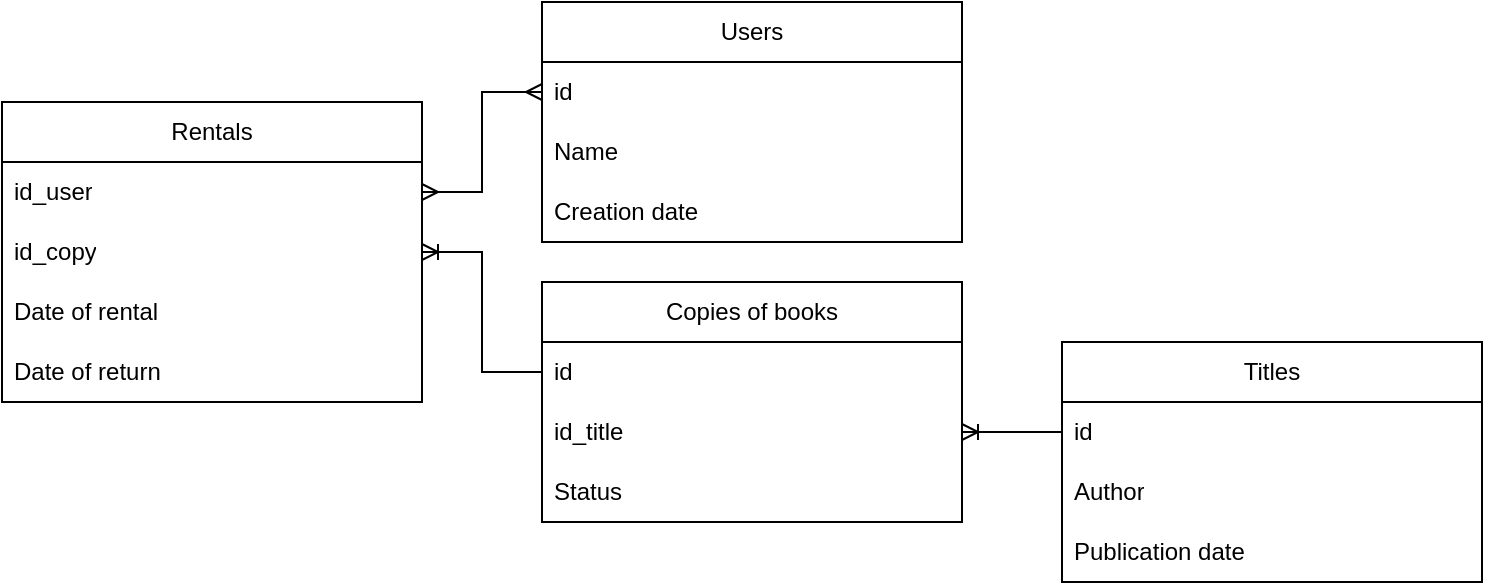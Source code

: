 <mxfile version="21.2.8" type="device">
  <diagram id="R2lEEEUBdFMjLlhIrx00" name="Page-1">
    <mxGraphModel dx="1098" dy="820" grid="1" gridSize="10" guides="1" tooltips="1" connect="1" arrows="1" fold="1" page="1" pageScale="1" pageWidth="1100" pageHeight="850" math="0" shadow="0" extFonts="Permanent Marker^https://fonts.googleapis.com/css?family=Permanent+Marker">
      <root>
        <mxCell id="0" />
        <mxCell id="1" parent="0" />
        <mxCell id="pWgS2bzECQYJd9gg4zRS-16" value="Users" style="swimlane;fontStyle=0;childLayout=stackLayout;horizontal=1;startSize=30;horizontalStack=0;resizeParent=1;resizeParentMax=0;resizeLast=0;collapsible=1;marginBottom=0;whiteSpace=wrap;html=1;rounded=0;" parent="1" vertex="1">
          <mxGeometry x="450" y="280" width="210" height="120" as="geometry" />
        </mxCell>
        <mxCell id="pWgS2bzECQYJd9gg4zRS-17" value="id" style="text;strokeColor=none;fillColor=none;align=left;verticalAlign=middle;spacingLeft=4;spacingRight=4;overflow=hidden;points=[[0,0.5],[1,0.5]];portConstraint=eastwest;rotatable=0;whiteSpace=wrap;html=1;rounded=0;" parent="pWgS2bzECQYJd9gg4zRS-16" vertex="1">
          <mxGeometry y="30" width="210" height="30" as="geometry" />
        </mxCell>
        <mxCell id="pWgS2bzECQYJd9gg4zRS-18" value="Name" style="text;strokeColor=none;fillColor=none;align=left;verticalAlign=middle;spacingLeft=4;spacingRight=4;overflow=hidden;points=[[0,0.5],[1,0.5]];portConstraint=eastwest;rotatable=0;whiteSpace=wrap;html=1;rounded=0;" parent="pWgS2bzECQYJd9gg4zRS-16" vertex="1">
          <mxGeometry y="60" width="210" height="30" as="geometry" />
        </mxCell>
        <mxCell id="pWgS2bzECQYJd9gg4zRS-21" value="Creation date" style="text;strokeColor=none;fillColor=none;align=left;verticalAlign=middle;spacingLeft=4;spacingRight=4;overflow=hidden;points=[[0,0.5],[1,0.5]];portConstraint=eastwest;rotatable=0;whiteSpace=wrap;html=1;rounded=0;" parent="pWgS2bzECQYJd9gg4zRS-16" vertex="1">
          <mxGeometry y="90" width="210" height="30" as="geometry" />
        </mxCell>
        <mxCell id="pWgS2bzECQYJd9gg4zRS-22" value="Titles" style="swimlane;fontStyle=0;childLayout=stackLayout;horizontal=1;startSize=30;horizontalStack=0;resizeParent=1;resizeParentMax=0;resizeLast=0;collapsible=1;marginBottom=0;whiteSpace=wrap;html=1;rounded=0;" parent="1" vertex="1">
          <mxGeometry x="710" y="450" width="210" height="120" as="geometry" />
        </mxCell>
        <mxCell id="pWgS2bzECQYJd9gg4zRS-23" value="id" style="text;strokeColor=none;fillColor=none;align=left;verticalAlign=middle;spacingLeft=4;spacingRight=4;overflow=hidden;points=[[0,0.5],[1,0.5]];portConstraint=eastwest;rotatable=0;whiteSpace=wrap;html=1;rounded=0;" parent="pWgS2bzECQYJd9gg4zRS-22" vertex="1">
          <mxGeometry y="30" width="210" height="30" as="geometry" />
        </mxCell>
        <mxCell id="pWgS2bzECQYJd9gg4zRS-24" value="Author" style="text;strokeColor=none;fillColor=none;align=left;verticalAlign=middle;spacingLeft=4;spacingRight=4;overflow=hidden;points=[[0,0.5],[1,0.5]];portConstraint=eastwest;rotatable=0;whiteSpace=wrap;html=1;rounded=0;" parent="pWgS2bzECQYJd9gg4zRS-22" vertex="1">
          <mxGeometry y="60" width="210" height="30" as="geometry" />
        </mxCell>
        <mxCell id="pWgS2bzECQYJd9gg4zRS-26" value="Publication date" style="text;strokeColor=none;fillColor=none;align=left;verticalAlign=middle;spacingLeft=4;spacingRight=4;overflow=hidden;points=[[0,0.5],[1,0.5]];portConstraint=eastwest;rotatable=0;whiteSpace=wrap;html=1;rounded=0;" parent="pWgS2bzECQYJd9gg4zRS-22" vertex="1">
          <mxGeometry y="90" width="210" height="30" as="geometry" />
        </mxCell>
        <mxCell id="pWgS2bzECQYJd9gg4zRS-27" value="Copies of books" style="swimlane;fontStyle=0;childLayout=stackLayout;horizontal=1;startSize=30;horizontalStack=0;resizeParent=1;resizeParentMax=0;resizeLast=0;collapsible=1;marginBottom=0;whiteSpace=wrap;html=1;rounded=0;" parent="1" vertex="1">
          <mxGeometry x="450" y="420" width="210" height="120" as="geometry" />
        </mxCell>
        <mxCell id="pWgS2bzECQYJd9gg4zRS-28" value="id" style="text;strokeColor=none;fillColor=none;align=left;verticalAlign=middle;spacingLeft=4;spacingRight=4;overflow=hidden;points=[[0,0.5],[1,0.5]];portConstraint=eastwest;rotatable=0;whiteSpace=wrap;html=1;rounded=0;" parent="pWgS2bzECQYJd9gg4zRS-27" vertex="1">
          <mxGeometry y="30" width="210" height="30" as="geometry" />
        </mxCell>
        <mxCell id="pWgS2bzECQYJd9gg4zRS-29" value="id_title" style="text;strokeColor=none;fillColor=none;align=left;verticalAlign=middle;spacingLeft=4;spacingRight=4;overflow=hidden;points=[[0,0.5],[1,0.5]];portConstraint=eastwest;rotatable=0;whiteSpace=wrap;html=1;rounded=0;" parent="pWgS2bzECQYJd9gg4zRS-27" vertex="1">
          <mxGeometry y="60" width="210" height="30" as="geometry" />
        </mxCell>
        <mxCell id="pWgS2bzECQYJd9gg4zRS-30" value="Status" style="text;strokeColor=none;fillColor=none;align=left;verticalAlign=middle;spacingLeft=4;spacingRight=4;overflow=hidden;points=[[0,0.5],[1,0.5]];portConstraint=eastwest;rotatable=0;whiteSpace=wrap;html=1;rounded=0;" parent="pWgS2bzECQYJd9gg4zRS-27" vertex="1">
          <mxGeometry y="90" width="210" height="30" as="geometry" />
        </mxCell>
        <mxCell id="pWgS2bzECQYJd9gg4zRS-31" value="Rentals" style="swimlane;fontStyle=0;childLayout=stackLayout;horizontal=1;startSize=30;horizontalStack=0;resizeParent=1;resizeParentMax=0;resizeLast=0;collapsible=1;marginBottom=0;whiteSpace=wrap;html=1;rounded=0;" parent="1" vertex="1">
          <mxGeometry x="180" y="330" width="210" height="150" as="geometry">
            <mxRectangle x="70" y="240" width="80" height="30" as="alternateBounds" />
          </mxGeometry>
        </mxCell>
        <mxCell id="pWgS2bzECQYJd9gg4zRS-32" value="id_user" style="text;strokeColor=none;fillColor=none;align=left;verticalAlign=middle;spacingLeft=4;spacingRight=4;overflow=hidden;points=[[0,0.5],[1,0.5]];portConstraint=eastwest;rotatable=0;whiteSpace=wrap;html=1;rounded=0;" parent="pWgS2bzECQYJd9gg4zRS-31" vertex="1">
          <mxGeometry y="30" width="210" height="30" as="geometry" />
        </mxCell>
        <mxCell id="pWgS2bzECQYJd9gg4zRS-33" value="id_copy" style="text;strokeColor=none;fillColor=none;align=left;verticalAlign=middle;spacingLeft=4;spacingRight=4;overflow=hidden;points=[[0,0.5],[1,0.5]];portConstraint=eastwest;rotatable=0;whiteSpace=wrap;html=1;rounded=0;" parent="pWgS2bzECQYJd9gg4zRS-31" vertex="1">
          <mxGeometry y="60" width="210" height="30" as="geometry" />
        </mxCell>
        <mxCell id="pWgS2bzECQYJd9gg4zRS-34" value="Date of rental" style="text;strokeColor=none;fillColor=none;align=left;verticalAlign=middle;spacingLeft=4;spacingRight=4;overflow=hidden;points=[[0,0.5],[1,0.5]];portConstraint=eastwest;rotatable=0;whiteSpace=wrap;html=1;rounded=0;" parent="pWgS2bzECQYJd9gg4zRS-31" vertex="1">
          <mxGeometry y="90" width="210" height="30" as="geometry" />
        </mxCell>
        <mxCell id="pWgS2bzECQYJd9gg4zRS-35" value="Date of return" style="text;strokeColor=none;fillColor=none;align=left;verticalAlign=middle;spacingLeft=4;spacingRight=4;overflow=hidden;points=[[0,0.5],[1,0.5]];portConstraint=eastwest;rotatable=0;whiteSpace=wrap;html=1;rounded=0;" parent="pWgS2bzECQYJd9gg4zRS-31" vertex="1">
          <mxGeometry y="120" width="210" height="30" as="geometry" />
        </mxCell>
        <mxCell id="pWgS2bzECQYJd9gg4zRS-37" value="" style="edgeStyle=entityRelationEdgeStyle;fontSize=12;html=1;endArrow=ERmany;startArrow=ERmany;rounded=0;entryX=0;entryY=0.5;entryDx=0;entryDy=0;exitX=1;exitY=0.5;exitDx=0;exitDy=0;" parent="1" source="pWgS2bzECQYJd9gg4zRS-32" target="pWgS2bzECQYJd9gg4zRS-17" edge="1">
          <mxGeometry width="100" height="100" relative="1" as="geometry">
            <mxPoint x="620" y="700" as="sourcePoint" />
            <mxPoint x="720" y="600" as="targetPoint" />
          </mxGeometry>
        </mxCell>
        <mxCell id="pWgS2bzECQYJd9gg4zRS-45" value="" style="edgeStyle=entityRelationEdgeStyle;fontSize=12;html=1;endArrow=none;startArrow=ERoneToMany;rounded=0;entryX=0;entryY=0.5;entryDx=0;entryDy=0;exitX=1;exitY=0.5;exitDx=0;exitDy=0;startFill=0;endFill=0;" parent="1" source="pWgS2bzECQYJd9gg4zRS-29" target="pWgS2bzECQYJd9gg4zRS-23" edge="1">
          <mxGeometry width="100" height="100" relative="1" as="geometry">
            <mxPoint x="480" y="750" as="sourcePoint" />
            <mxPoint x="580" y="650" as="targetPoint" />
          </mxGeometry>
        </mxCell>
        <mxCell id="pWgS2bzECQYJd9gg4zRS-46" value="" style="edgeStyle=entityRelationEdgeStyle;fontSize=12;html=1;endArrow=ERoneToMany;rounded=0;exitX=0;exitY=0.5;exitDx=0;exitDy=0;" parent="1" source="pWgS2bzECQYJd9gg4zRS-28" target="pWgS2bzECQYJd9gg4zRS-33" edge="1">
          <mxGeometry width="100" height="100" relative="1" as="geometry">
            <mxPoint x="320" y="330" as="sourcePoint" />
            <mxPoint x="420" y="230" as="targetPoint" />
          </mxGeometry>
        </mxCell>
      </root>
    </mxGraphModel>
  </diagram>
</mxfile>
